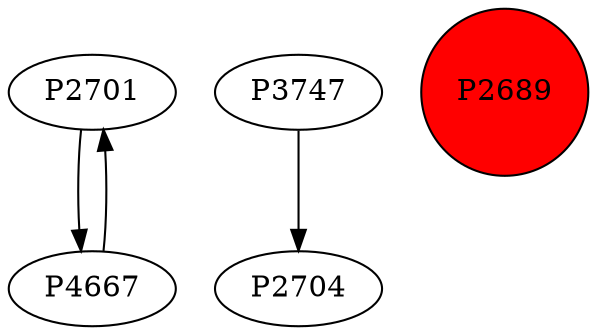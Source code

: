 digraph {
	P2701 -> P4667
	P4667 -> P2701
	P3747 -> P2704
	P2689 [shape=circle]
	P2689 [style=filled]
	P2689 [fillcolor=red]
}